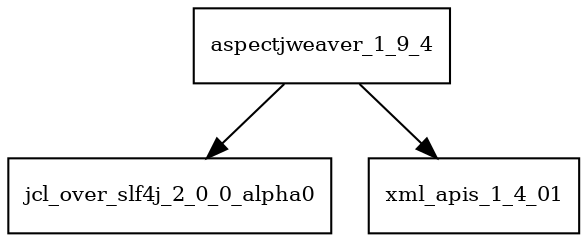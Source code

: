digraph aspectjweaver_1_9_4_dependencies {
  node [shape = box, fontsize=10.0];
  aspectjweaver_1_9_4 -> jcl_over_slf4j_2_0_0_alpha0;
  aspectjweaver_1_9_4 -> xml_apis_1_4_01;
}
